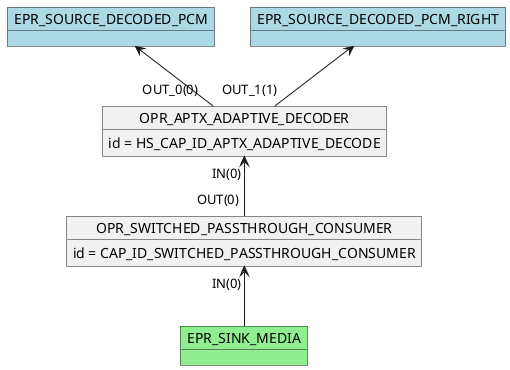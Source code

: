 @startuml

    object OPR_SWITCHED_PASSTHROUGH_CONSUMER
    OPR_SWITCHED_PASSTHROUGH_CONSUMER : id = CAP_ID_SWITCHED_PASSTHROUGH_CONSUMER
    object OPR_APTX_ADAPTIVE_DECODER
    OPR_APTX_ADAPTIVE_DECODER : id = HS_CAP_ID_APTX_ADAPTIVE_DECODE
    OPR_APTX_ADAPTIVE_DECODER "IN(0)"<-- "OUT(0)" OPR_SWITCHED_PASSTHROUGH_CONSUMER
    object EPR_SINK_MEDIA #lightgreen
    OPR_SWITCHED_PASSTHROUGH_CONSUMER "IN(0)" <-- EPR_SINK_MEDIA
    object EPR_SOURCE_DECODED_PCM #lightblue
    EPR_SOURCE_DECODED_PCM <-- "OUT_0(0)" OPR_APTX_ADAPTIVE_DECODER
    object EPR_SOURCE_DECODED_PCM_RIGHT #lightblue
    EPR_SOURCE_DECODED_PCM_RIGHT <-- "OUT_1(1)" OPR_APTX_ADAPTIVE_DECODER
@enduml
